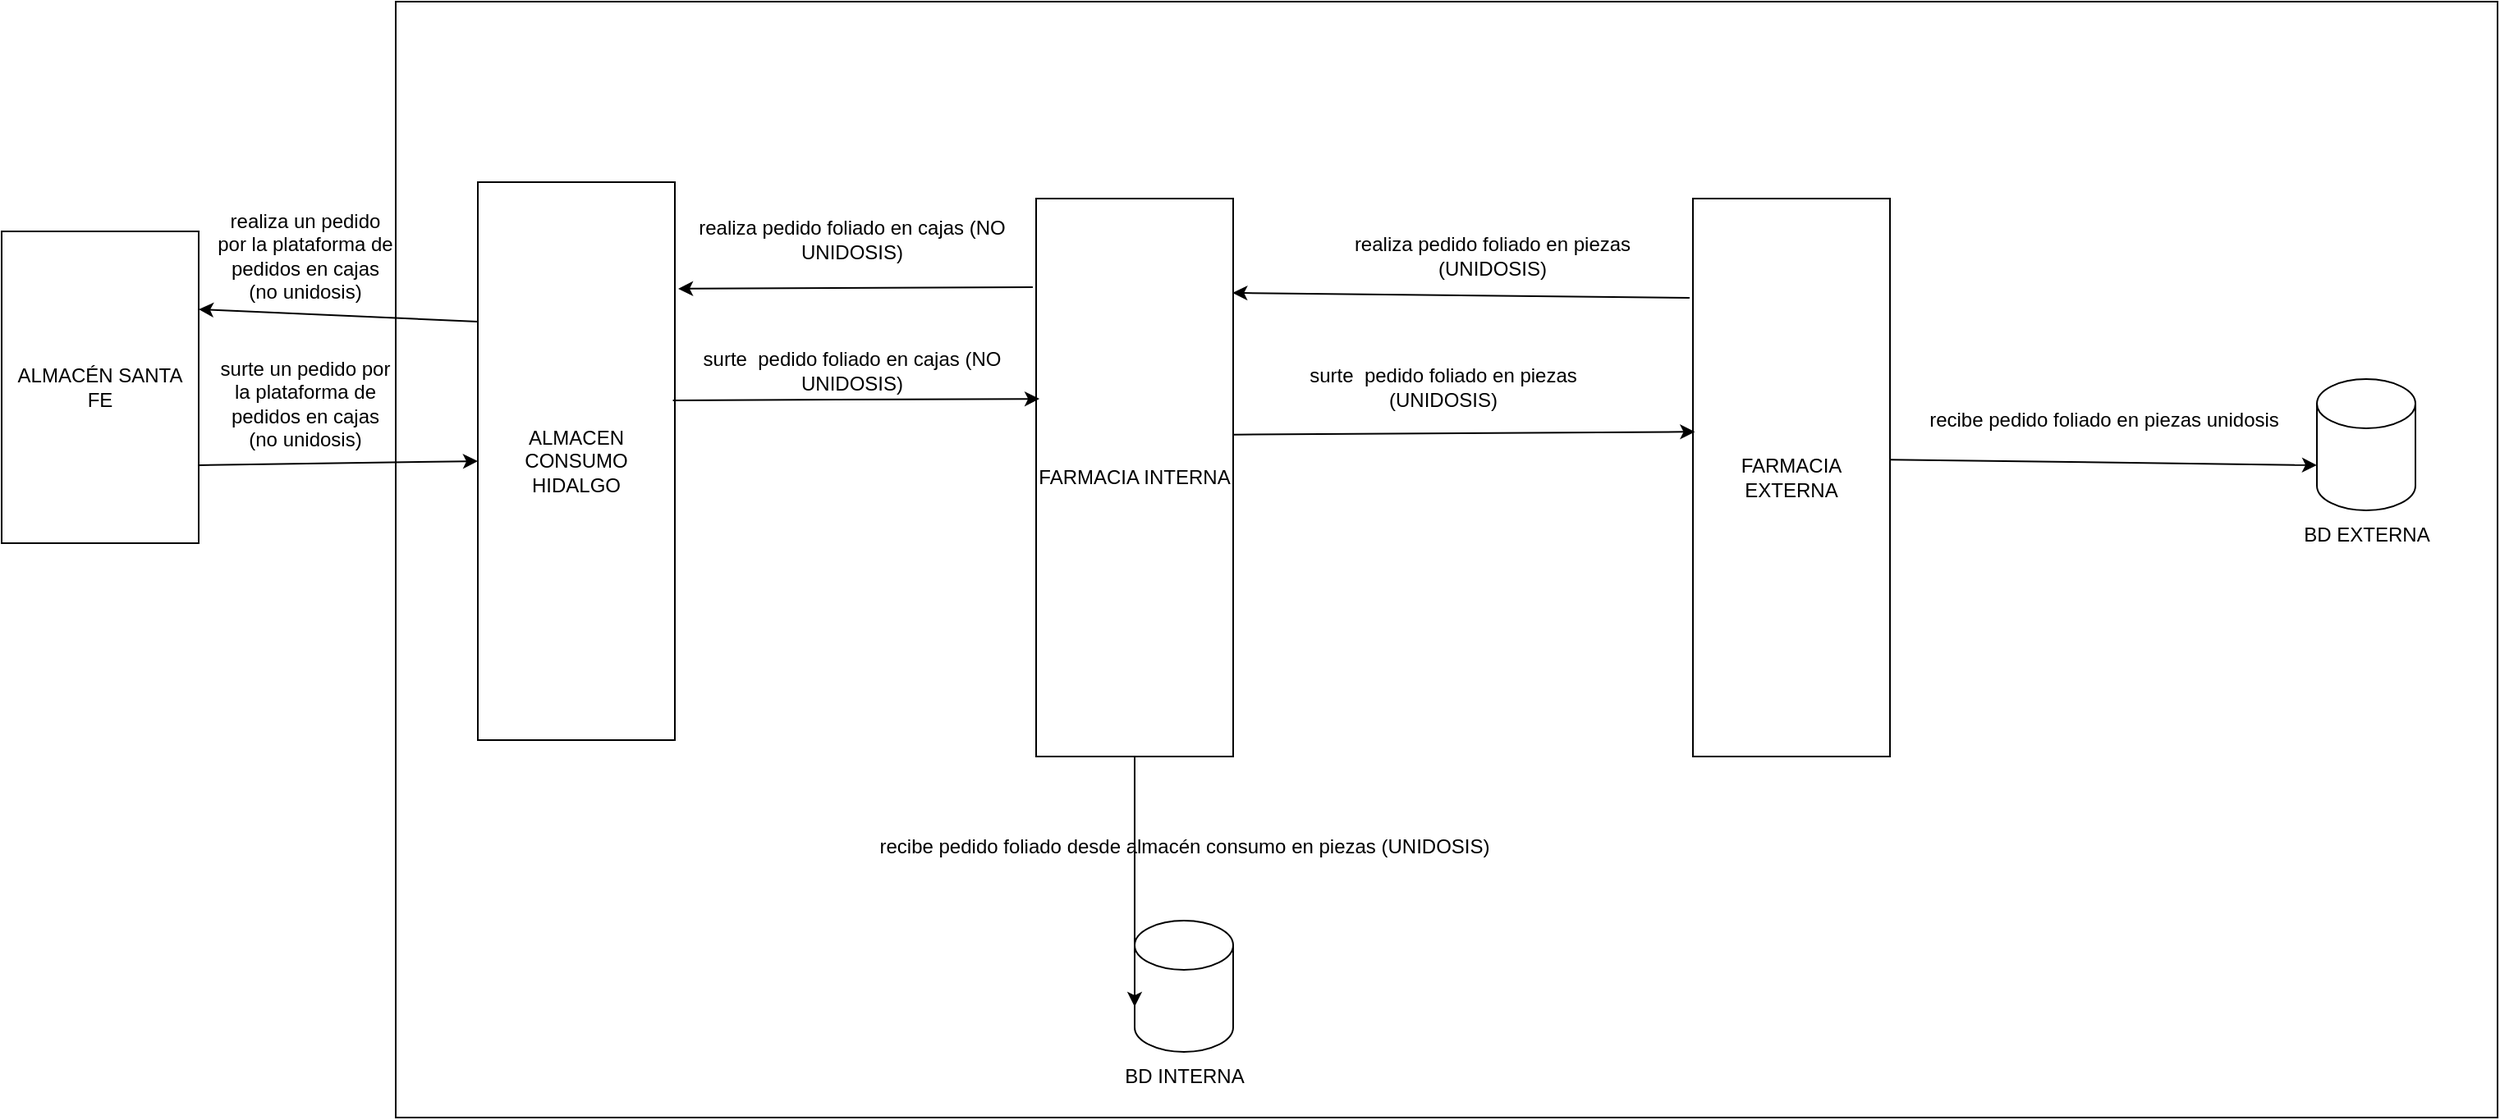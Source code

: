 <mxfile version="26.1.0">
  <diagram name="Página-1" id="OCbg1fWss5JaaPH4OTD6">
    <mxGraphModel dx="2437" dy="654" grid="1" gridSize="10" guides="1" tooltips="1" connect="1" arrows="1" fold="1" page="1" pageScale="1" pageWidth="827" pageHeight="1169" math="0" shadow="0">
      <root>
        <mxCell id="0" />
        <mxCell id="1" parent="0" />
        <mxCell id="nodbz45rd-xEnm5y1TOQ-29" value="" style="rounded=0;whiteSpace=wrap;html=1;fillColor=light-dark(#FFFFFF,#1A1A1A);" vertex="1" parent="1">
          <mxGeometry x="-180" y="20" width="1280" height="680" as="geometry" />
        </mxCell>
        <mxCell id="nodbz45rd-xEnm5y1TOQ-1" value="ALMACEN CONSUMO HIDALGO" style="rounded=0;whiteSpace=wrap;html=1;" vertex="1" parent="1">
          <mxGeometry x="-130" y="130" width="120" height="340" as="geometry" />
        </mxCell>
        <mxCell id="nodbz45rd-xEnm5y1TOQ-2" value="FARMACIA EXTERNA" style="rounded=0;whiteSpace=wrap;html=1;" vertex="1" parent="1">
          <mxGeometry x="610" y="140" width="120" height="340" as="geometry" />
        </mxCell>
        <mxCell id="nodbz45rd-xEnm5y1TOQ-3" value="FARMACIA INTERNA" style="rounded=0;whiteSpace=wrap;html=1;" vertex="1" parent="1">
          <mxGeometry x="210" y="140" width="120" height="340" as="geometry" />
        </mxCell>
        <mxCell id="nodbz45rd-xEnm5y1TOQ-6" value="ALMACÉN SANTA FE" style="rounded=0;whiteSpace=wrap;html=1;" vertex="1" parent="1">
          <mxGeometry x="-420" y="160" width="120" height="190" as="geometry" />
        </mxCell>
        <mxCell id="nodbz45rd-xEnm5y1TOQ-8" value="realiza pedido foliado en piezas (UNIDOSIS)" style="text;html=1;align=center;verticalAlign=middle;whiteSpace=wrap;rounded=0;" vertex="1" parent="1">
          <mxGeometry x="380" y="160" width="216" height="30" as="geometry" />
        </mxCell>
        <mxCell id="nodbz45rd-xEnm5y1TOQ-9" value="" style="endArrow=classic;html=1;rounded=0;entryX=0.997;entryY=0.169;entryDx=0;entryDy=0;exitX=-0.017;exitY=0.178;exitDx=0;exitDy=0;exitPerimeter=0;entryPerimeter=0;" edge="1" parent="1" source="nodbz45rd-xEnm5y1TOQ-2" target="nodbz45rd-xEnm5y1TOQ-3">
          <mxGeometry width="50" height="50" relative="1" as="geometry">
            <mxPoint x="480" y="320" as="sourcePoint" />
            <mxPoint x="530" y="270" as="targetPoint" />
          </mxGeometry>
        </mxCell>
        <mxCell id="nodbz45rd-xEnm5y1TOQ-10" value="" style="endArrow=classic;html=1;rounded=0;entryX=0.01;entryY=0.418;entryDx=0;entryDy=0;entryPerimeter=0;exitX=1.003;exitY=0.423;exitDx=0;exitDy=0;exitPerimeter=0;" edge="1" parent="1" source="nodbz45rd-xEnm5y1TOQ-3" target="nodbz45rd-xEnm5y1TOQ-2">
          <mxGeometry width="50" height="50" relative="1" as="geometry">
            <mxPoint x="380" y="340" as="sourcePoint" />
            <mxPoint x="430" y="290" as="targetPoint" />
          </mxGeometry>
        </mxCell>
        <mxCell id="nodbz45rd-xEnm5y1TOQ-12" value="surte&amp;nbsp; pedido foliado en piezas (UNIDOSIS)" style="text;html=1;align=center;verticalAlign=middle;whiteSpace=wrap;rounded=0;" vertex="1" parent="1">
          <mxGeometry x="350" y="240" width="216" height="30" as="geometry" />
        </mxCell>
        <mxCell id="nodbz45rd-xEnm5y1TOQ-13" value="" style="shape=cylinder3;whiteSpace=wrap;html=1;boundedLbl=1;backgroundOutline=1;size=15;" vertex="1" parent="1">
          <mxGeometry x="990" y="250" width="60" height="80" as="geometry" />
        </mxCell>
        <mxCell id="nodbz45rd-xEnm5y1TOQ-14" value="" style="endArrow=classic;html=1;rounded=0;exitX=0.997;exitY=0.468;exitDx=0;exitDy=0;exitPerimeter=0;entryX=0;entryY=0;entryDx=0;entryDy=52.5;entryPerimeter=0;" edge="1" parent="1" source="nodbz45rd-xEnm5y1TOQ-2" target="nodbz45rd-xEnm5y1TOQ-13">
          <mxGeometry width="50" height="50" relative="1" as="geometry">
            <mxPoint x="770" y="300" as="sourcePoint" />
            <mxPoint x="820" y="250" as="targetPoint" />
          </mxGeometry>
        </mxCell>
        <mxCell id="nodbz45rd-xEnm5y1TOQ-15" value="recibe pedido foliado en piezas unidosis" style="text;html=1;align=center;verticalAlign=middle;resizable=0;points=[];autosize=1;strokeColor=none;fillColor=none;" vertex="1" parent="1">
          <mxGeometry x="740" y="260" width="240" height="30" as="geometry" />
        </mxCell>
        <mxCell id="nodbz45rd-xEnm5y1TOQ-16" value="BD EXTERNA" style="text;html=1;align=center;verticalAlign=middle;resizable=0;points=[];autosize=1;strokeColor=none;fillColor=none;" vertex="1" parent="1">
          <mxGeometry x="970" y="330" width="100" height="30" as="geometry" />
        </mxCell>
        <mxCell id="nodbz45rd-xEnm5y1TOQ-17" value="realiza pedido foliado en cajas (NO UNIDOSIS)" style="text;html=1;align=center;verticalAlign=middle;whiteSpace=wrap;rounded=0;" vertex="1" parent="1">
          <mxGeometry x="-10" y="150" width="216" height="30" as="geometry" />
        </mxCell>
        <mxCell id="nodbz45rd-xEnm5y1TOQ-18" value="" style="endArrow=classic;html=1;rounded=0;entryX=1.017;entryY=0.191;entryDx=0;entryDy=0;exitX=-0.017;exitY=0.159;exitDx=0;exitDy=0;exitPerimeter=0;entryPerimeter=0;" edge="1" parent="1" source="nodbz45rd-xEnm5y1TOQ-3" target="nodbz45rd-xEnm5y1TOQ-1">
          <mxGeometry width="50" height="50" relative="1" as="geometry">
            <mxPoint x="237" y="224" as="sourcePoint" />
            <mxPoint x="-41" y="220" as="targetPoint" />
          </mxGeometry>
        </mxCell>
        <mxCell id="nodbz45rd-xEnm5y1TOQ-19" value="" style="endArrow=classic;html=1;rounded=0;entryX=0.017;entryY=0.359;entryDx=0;entryDy=0;entryPerimeter=0;exitX=0.99;exitY=0.391;exitDx=0;exitDy=0;exitPerimeter=0;" edge="1" parent="1" source="nodbz45rd-xEnm5y1TOQ-1" target="nodbz45rd-xEnm5y1TOQ-3">
          <mxGeometry width="50" height="50" relative="1" as="geometry">
            <mxPoint x="-42.5" y="260" as="sourcePoint" />
            <mxPoint x="238.5" y="258" as="targetPoint" />
          </mxGeometry>
        </mxCell>
        <mxCell id="nodbz45rd-xEnm5y1TOQ-20" value="surte&amp;nbsp; pedido foliado en cajas (NO UNIDOSIS)" style="text;html=1;align=center;verticalAlign=middle;whiteSpace=wrap;rounded=0;" vertex="1" parent="1">
          <mxGeometry x="-10" y="230" width="216" height="30" as="geometry" />
        </mxCell>
        <mxCell id="nodbz45rd-xEnm5y1TOQ-25" value="" style="shape=cylinder3;whiteSpace=wrap;html=1;boundedLbl=1;backgroundOutline=1;size=15;" vertex="1" parent="1">
          <mxGeometry x="270" y="580" width="60" height="80" as="geometry" />
        </mxCell>
        <mxCell id="nodbz45rd-xEnm5y1TOQ-26" value="" style="endArrow=classic;html=1;rounded=0;exitX=0.5;exitY=1;exitDx=0;exitDy=0;entryX=0;entryY=0;entryDx=0;entryDy=52.5;entryPerimeter=0;" edge="1" parent="1" target="nodbz45rd-xEnm5y1TOQ-25" source="nodbz45rd-xEnm5y1TOQ-3">
          <mxGeometry width="50" height="50" relative="1" as="geometry">
            <mxPoint x="140" y="589" as="sourcePoint" />
            <mxPoint x="230" y="540" as="targetPoint" />
          </mxGeometry>
        </mxCell>
        <mxCell id="nodbz45rd-xEnm5y1TOQ-27" value="recibe pedido foliado desde almacén consumo en piezas (UNIDOSIS)" style="text;html=1;align=center;verticalAlign=middle;resizable=0;points=[];autosize=1;strokeColor=none;fillColor=none;" vertex="1" parent="1">
          <mxGeometry x="100" y="520" width="400" height="30" as="geometry" />
        </mxCell>
        <mxCell id="nodbz45rd-xEnm5y1TOQ-28" value="BD INTERNA" style="text;html=1;align=center;verticalAlign=middle;resizable=0;points=[];autosize=1;strokeColor=none;fillColor=none;" vertex="1" parent="1">
          <mxGeometry x="250" y="660" width="100" height="30" as="geometry" />
        </mxCell>
        <mxCell id="nodbz45rd-xEnm5y1TOQ-30" value="" style="endArrow=classic;html=1;rounded=0;entryX=1;entryY=0.25;entryDx=0;entryDy=0;exitX=0;exitY=0.25;exitDx=0;exitDy=0;" edge="1" parent="1" source="nodbz45rd-xEnm5y1TOQ-1" target="nodbz45rd-xEnm5y1TOQ-6">
          <mxGeometry width="50" height="50" relative="1" as="geometry">
            <mxPoint x="-220" y="260" as="sourcePoint" />
            <mxPoint x="-170" y="210" as="targetPoint" />
          </mxGeometry>
        </mxCell>
        <mxCell id="nodbz45rd-xEnm5y1TOQ-31" value="realiza un pedido por la plataforma de pedidos en cajas (no unidosis)" style="text;html=1;align=center;verticalAlign=middle;whiteSpace=wrap;rounded=0;" vertex="1" parent="1">
          <mxGeometry x="-290" y="160" width="110" height="30" as="geometry" />
        </mxCell>
        <mxCell id="nodbz45rd-xEnm5y1TOQ-32" value="" style="endArrow=classic;html=1;rounded=0;entryX=0;entryY=0.5;entryDx=0;entryDy=0;exitX=1;exitY=0.75;exitDx=0;exitDy=0;" edge="1" parent="1" source="nodbz45rd-xEnm5y1TOQ-6" target="nodbz45rd-xEnm5y1TOQ-1">
          <mxGeometry width="50" height="50" relative="1" as="geometry">
            <mxPoint x="-290" y="300" as="sourcePoint" />
            <mxPoint x="-240" y="250" as="targetPoint" />
          </mxGeometry>
        </mxCell>
        <mxCell id="nodbz45rd-xEnm5y1TOQ-34" value="surte un pedido por la plataforma de pedidos en cajas (no unidosis)" style="text;html=1;align=center;verticalAlign=middle;whiteSpace=wrap;rounded=0;" vertex="1" parent="1">
          <mxGeometry x="-290" y="250" width="110" height="30" as="geometry" />
        </mxCell>
      </root>
    </mxGraphModel>
  </diagram>
</mxfile>

